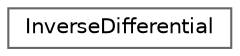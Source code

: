 digraph "Graphical Class Hierarchy"
{
 // LATEX_PDF_SIZE
  bgcolor="transparent";
  edge [fontname=Helvetica,fontsize=10,labelfontname=Helvetica,labelfontsize=10];
  node [fontname=Helvetica,fontsize=10,shape=box,height=0.2,width=0.4];
  rankdir="LR";
  Node0 [id="Node000000",label="InverseDifferential",height=0.2,width=0.4,color="grey40", fillcolor="white", style="filled",URL="$class_inverse_differential.html",tooltip=" "];
}
